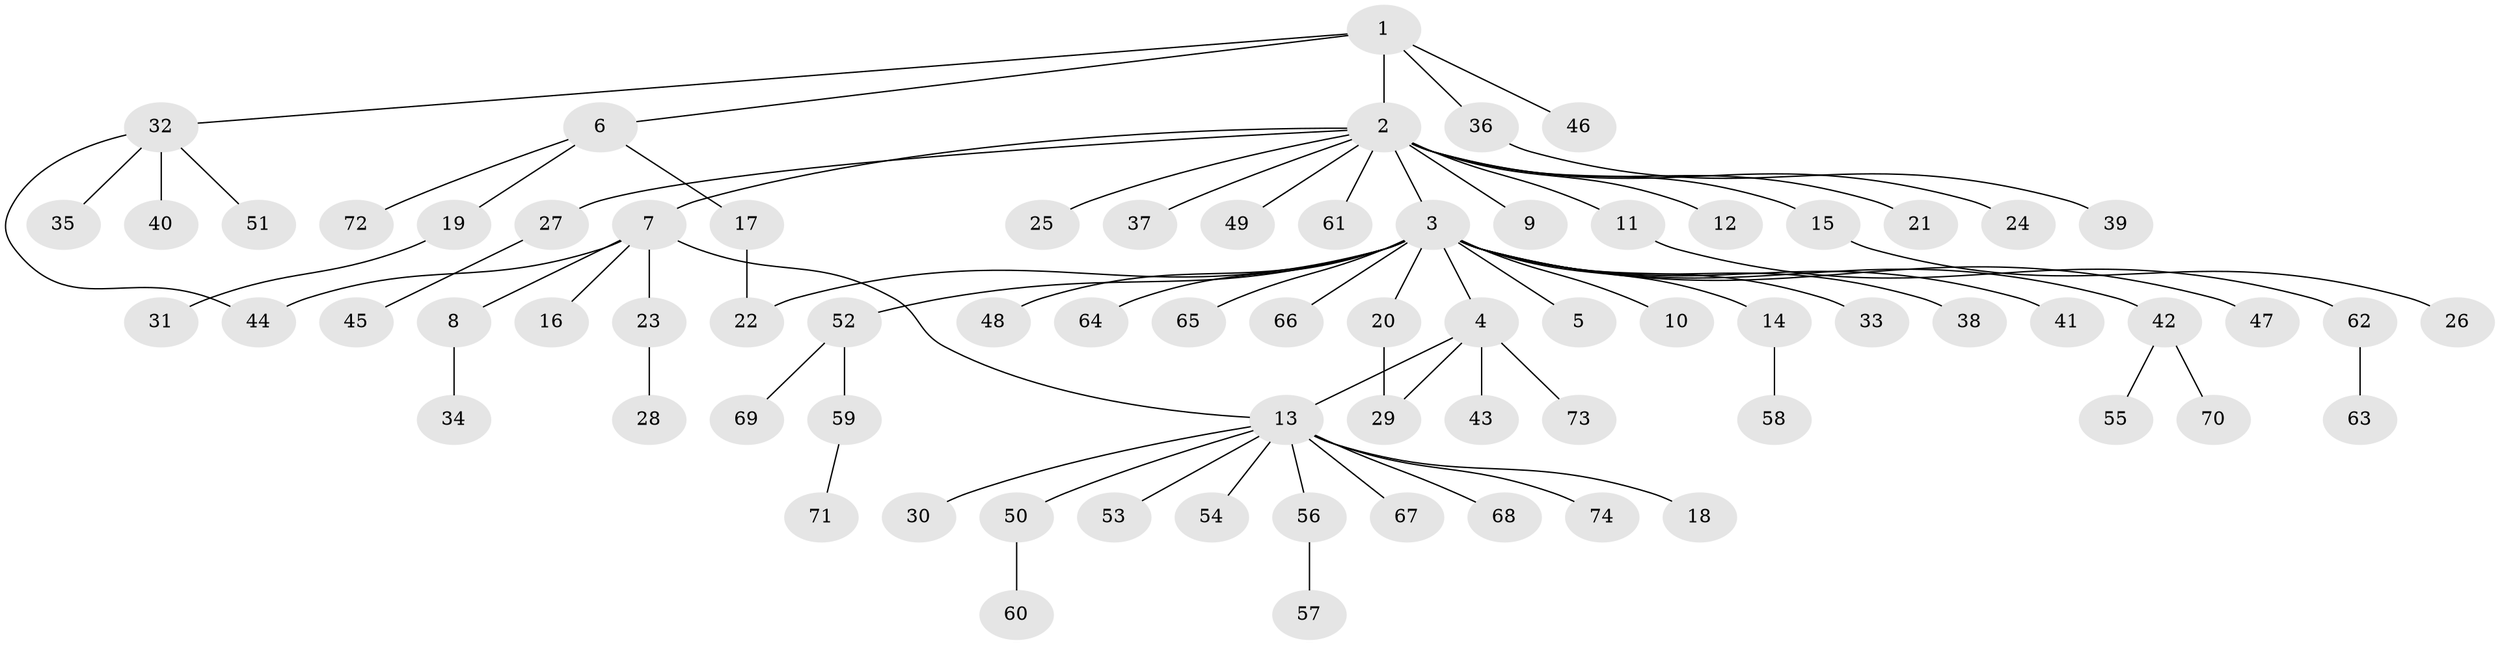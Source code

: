// Generated by graph-tools (version 1.1) at 2025/26/03/09/25 03:26:03]
// undirected, 74 vertices, 77 edges
graph export_dot {
graph [start="1"]
  node [color=gray90,style=filled];
  1;
  2;
  3;
  4;
  5;
  6;
  7;
  8;
  9;
  10;
  11;
  12;
  13;
  14;
  15;
  16;
  17;
  18;
  19;
  20;
  21;
  22;
  23;
  24;
  25;
  26;
  27;
  28;
  29;
  30;
  31;
  32;
  33;
  34;
  35;
  36;
  37;
  38;
  39;
  40;
  41;
  42;
  43;
  44;
  45;
  46;
  47;
  48;
  49;
  50;
  51;
  52;
  53;
  54;
  55;
  56;
  57;
  58;
  59;
  60;
  61;
  62;
  63;
  64;
  65;
  66;
  67;
  68;
  69;
  70;
  71;
  72;
  73;
  74;
  1 -- 2;
  1 -- 6;
  1 -- 32;
  1 -- 36;
  1 -- 46;
  2 -- 3;
  2 -- 7;
  2 -- 9;
  2 -- 11;
  2 -- 12;
  2 -- 15;
  2 -- 21;
  2 -- 24;
  2 -- 25;
  2 -- 27;
  2 -- 37;
  2 -- 49;
  2 -- 61;
  3 -- 4;
  3 -- 5;
  3 -- 10;
  3 -- 14;
  3 -- 20;
  3 -- 22;
  3 -- 33;
  3 -- 38;
  3 -- 41;
  3 -- 42;
  3 -- 47;
  3 -- 48;
  3 -- 52;
  3 -- 64;
  3 -- 65;
  3 -- 66;
  4 -- 13;
  4 -- 29;
  4 -- 43;
  4 -- 73;
  6 -- 17;
  6 -- 19;
  6 -- 72;
  7 -- 8;
  7 -- 13;
  7 -- 16;
  7 -- 23;
  7 -- 44;
  8 -- 34;
  11 -- 62;
  13 -- 18;
  13 -- 30;
  13 -- 50;
  13 -- 53;
  13 -- 54;
  13 -- 56;
  13 -- 67;
  13 -- 68;
  13 -- 74;
  14 -- 58;
  15 -- 26;
  17 -- 22;
  19 -- 31;
  20 -- 29;
  23 -- 28;
  27 -- 45;
  32 -- 35;
  32 -- 40;
  32 -- 44;
  32 -- 51;
  36 -- 39;
  42 -- 55;
  42 -- 70;
  50 -- 60;
  52 -- 59;
  52 -- 69;
  56 -- 57;
  59 -- 71;
  62 -- 63;
}
